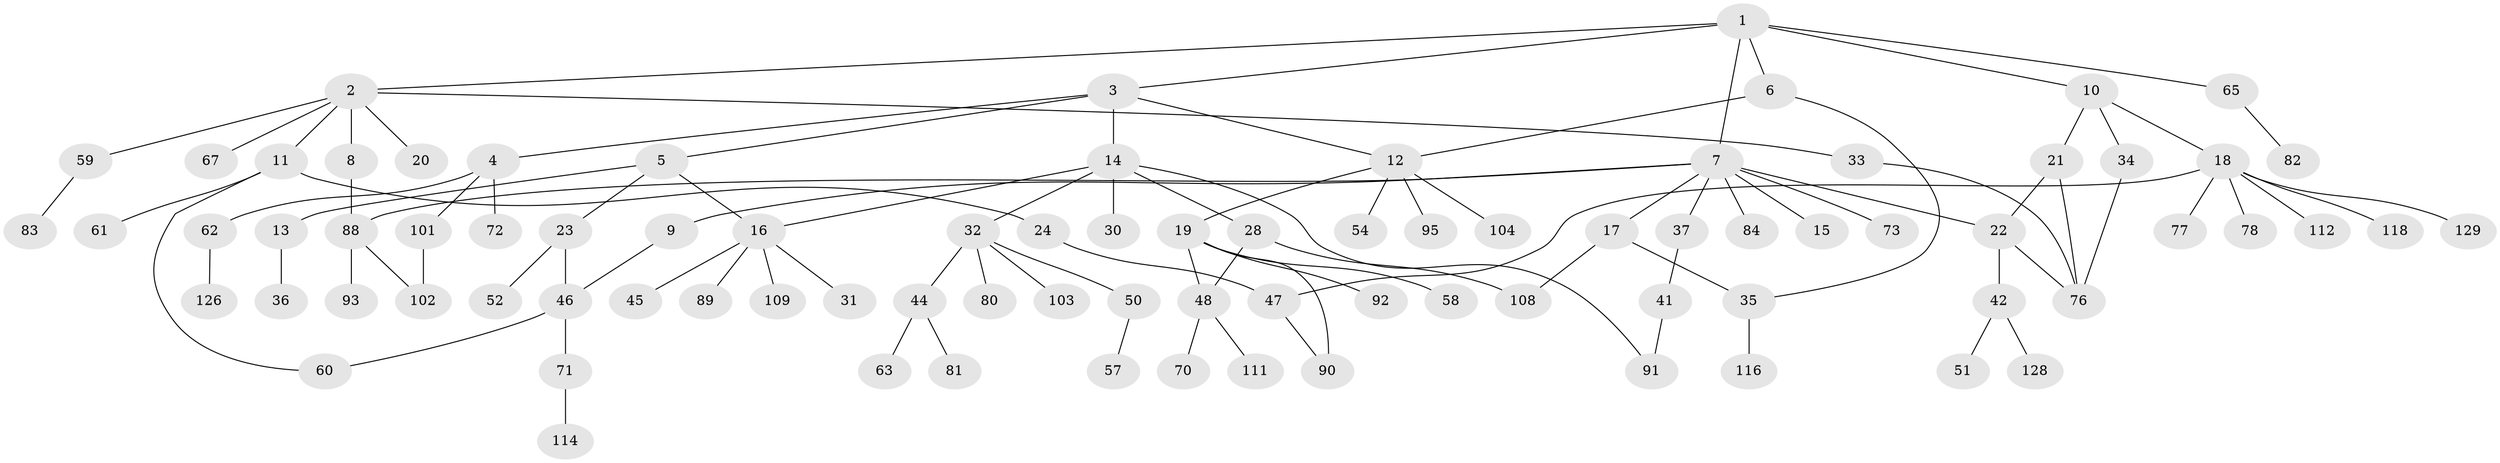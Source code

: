 // Generated by graph-tools (version 1.1) at 2025/51/02/27/25 19:51:36]
// undirected, 86 vertices, 101 edges
graph export_dot {
graph [start="1"]
  node [color=gray90,style=filled];
  1 [super="+123"];
  2;
  3;
  4 [super="+85"];
  5;
  6 [super="+27"];
  7 [super="+39"];
  8;
  9 [super="+74"];
  10;
  11 [super="+40"];
  12 [super="+99"];
  13 [super="+75"];
  14 [super="+29"];
  15;
  16 [super="+106"];
  17 [super="+94"];
  18 [super="+26"];
  19 [super="+25"];
  20 [super="+79"];
  21 [super="+96"];
  22 [super="+66"];
  23 [super="+121"];
  24 [super="+43"];
  28 [super="+56"];
  30;
  31 [super="+98"];
  32 [super="+38"];
  33 [super="+122"];
  34 [super="+117"];
  35 [super="+64"];
  36;
  37 [super="+113"];
  41 [super="+125"];
  42 [super="+97"];
  44 [super="+53"];
  45 [super="+69"];
  46 [super="+120"];
  47 [super="+49"];
  48 [super="+107"];
  50;
  51;
  52 [super="+55"];
  54;
  57;
  58 [super="+68"];
  59 [super="+105"];
  60 [super="+87"];
  61;
  62;
  63;
  65 [super="+124"];
  67 [super="+127"];
  70;
  71 [super="+86"];
  72;
  73;
  76;
  77;
  78;
  80;
  81;
  82;
  83;
  84;
  88 [super="+115"];
  89;
  90;
  91;
  92;
  93;
  95 [super="+100"];
  101;
  102 [super="+110"];
  103;
  104;
  108 [super="+119"];
  109;
  111;
  112;
  114;
  116;
  118;
  126;
  128;
  129;
  1 -- 2;
  1 -- 3;
  1 -- 6;
  1 -- 7;
  1 -- 10;
  1 -- 65;
  2 -- 8;
  2 -- 11;
  2 -- 20;
  2 -- 33;
  2 -- 59;
  2 -- 67;
  3 -- 4;
  3 -- 5;
  3 -- 12;
  3 -- 14;
  4 -- 62;
  4 -- 72;
  4 -- 101;
  5 -- 13;
  5 -- 16;
  5 -- 23;
  6 -- 35;
  6 -- 12;
  7 -- 9;
  7 -- 15;
  7 -- 17;
  7 -- 37;
  7 -- 84;
  7 -- 88;
  7 -- 73;
  7 -- 22;
  8 -- 88;
  9 -- 46;
  10 -- 18;
  10 -- 21;
  10 -- 34;
  11 -- 24;
  11 -- 60;
  11 -- 61;
  12 -- 19;
  12 -- 54;
  12 -- 95;
  12 -- 104;
  13 -- 36;
  14 -- 28;
  14 -- 32;
  14 -- 91;
  14 -- 16;
  14 -- 30;
  16 -- 31;
  16 -- 45;
  16 -- 89;
  16 -- 109;
  17 -- 35;
  17 -- 108;
  18 -- 77;
  18 -- 112;
  18 -- 129;
  18 -- 78;
  18 -- 118;
  18 -- 47;
  19 -- 58;
  19 -- 92;
  19 -- 90;
  19 -- 48;
  21 -- 22;
  21 -- 76;
  22 -- 42;
  22 -- 76;
  23 -- 46;
  23 -- 52;
  24 -- 47;
  28 -- 108;
  28 -- 48;
  32 -- 80;
  32 -- 103;
  32 -- 50;
  32 -- 44;
  33 -- 76;
  34 -- 76;
  35 -- 116;
  37 -- 41;
  41 -- 91;
  42 -- 51;
  42 -- 128;
  44 -- 63;
  44 -- 81;
  46 -- 71;
  46 -- 60;
  47 -- 90;
  48 -- 70;
  48 -- 111;
  50 -- 57;
  59 -- 83;
  62 -- 126;
  65 -- 82;
  71 -- 114;
  88 -- 93;
  88 -- 102;
  101 -- 102;
}
